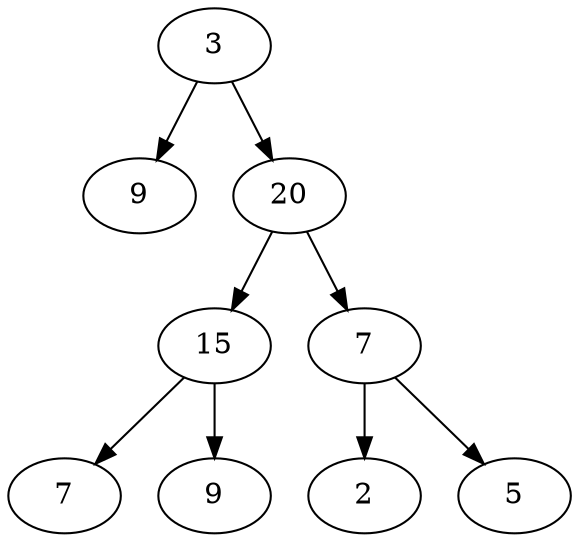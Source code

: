 digraph G{

node0[label = "3"];
node1[label = "9"];
node2[label = "20"];
node5[label = "15"];
node11[label = "7"];
node12[label = "9"];
node6[label = "7"];
node13[label = "2"];
node14[label = "5"];

node0 -> node1;
node0 -> node2;
node2 -> node5;
node5 -> node11;
node5 -> node12;
node2 -> node6;
node6 -> node13;
node6 -> node14;

}